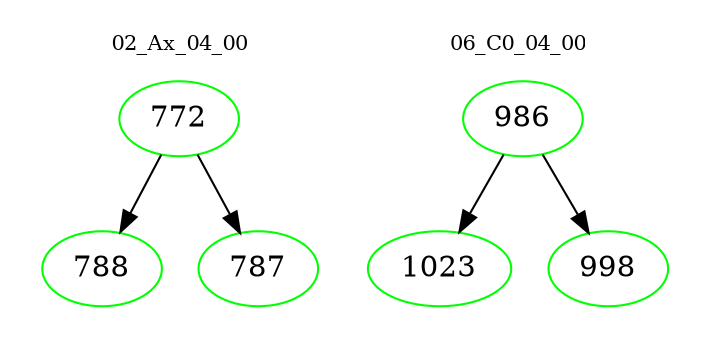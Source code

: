 digraph{
subgraph cluster_0 {
color = white
label = "02_Ax_04_00";
fontsize=10;
T0_772 [label="772", color="green"]
T0_772 -> T0_788 [color="black"]
T0_788 [label="788", color="green"]
T0_772 -> T0_787 [color="black"]
T0_787 [label="787", color="green"]
}
subgraph cluster_1 {
color = white
label = "06_C0_04_00";
fontsize=10;
T1_986 [label="986", color="green"]
T1_986 -> T1_1023 [color="black"]
T1_1023 [label="1023", color="green"]
T1_986 -> T1_998 [color="black"]
T1_998 [label="998", color="green"]
}
}
